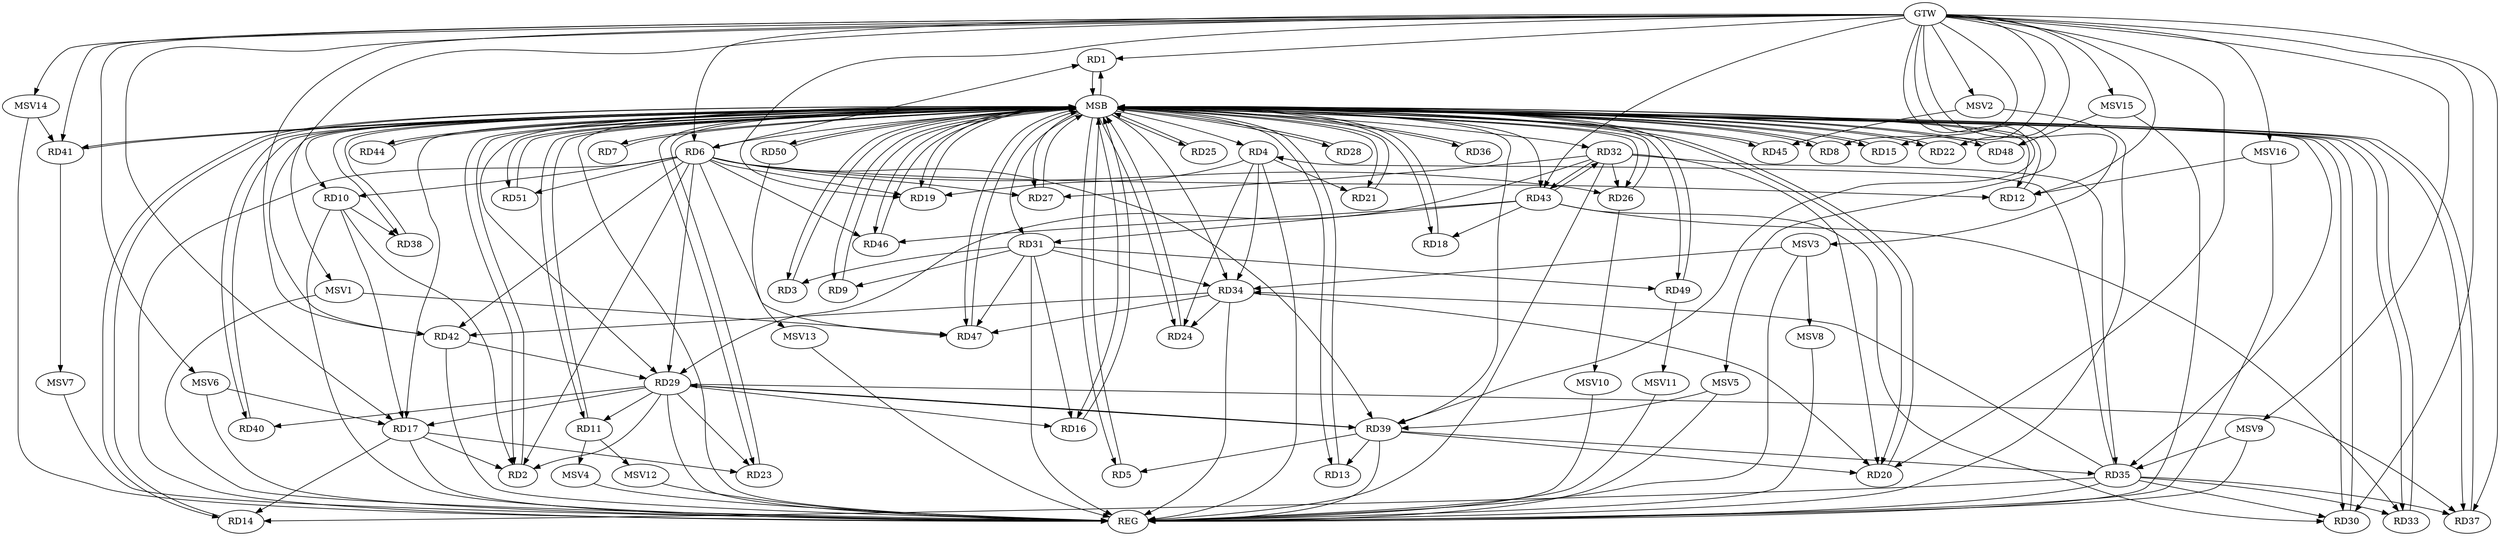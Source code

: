 strict digraph G {
  RD1 [ label="RD1" ];
  RD2 [ label="RD2" ];
  RD3 [ label="RD3" ];
  RD4 [ label="RD4" ];
  RD5 [ label="RD5" ];
  RD6 [ label="RD6" ];
  RD7 [ label="RD7" ];
  RD8 [ label="RD8" ];
  RD9 [ label="RD9" ];
  RD10 [ label="RD10" ];
  RD11 [ label="RD11" ];
  RD12 [ label="RD12" ];
  RD13 [ label="RD13" ];
  RD14 [ label="RD14" ];
  RD15 [ label="RD15" ];
  RD16 [ label="RD16" ];
  RD17 [ label="RD17" ];
  RD18 [ label="RD18" ];
  RD19 [ label="RD19" ];
  RD20 [ label="RD20" ];
  RD21 [ label="RD21" ];
  RD22 [ label="RD22" ];
  RD23 [ label="RD23" ];
  RD24 [ label="RD24" ];
  RD25 [ label="RD25" ];
  RD26 [ label="RD26" ];
  RD27 [ label="RD27" ];
  RD28 [ label="RD28" ];
  RD29 [ label="RD29" ];
  RD30 [ label="RD30" ];
  RD31 [ label="RD31" ];
  RD32 [ label="RD32" ];
  RD33 [ label="RD33" ];
  RD34 [ label="RD34" ];
  RD35 [ label="RD35" ];
  RD36 [ label="RD36" ];
  RD37 [ label="RD37" ];
  RD38 [ label="RD38" ];
  RD39 [ label="RD39" ];
  RD40 [ label="RD40" ];
  RD41 [ label="RD41" ];
  RD42 [ label="RD42" ];
  RD43 [ label="RD43" ];
  RD44 [ label="RD44" ];
  RD45 [ label="RD45" ];
  RD46 [ label="RD46" ];
  RD47 [ label="RD47" ];
  RD48 [ label="RD48" ];
  RD49 [ label="RD49" ];
  RD50 [ label="RD50" ];
  RD51 [ label="RD51" ];
  GTW [ label="GTW" ];
  REG [ label="REG" ];
  MSB [ label="MSB" ];
  MSV1 [ label="MSV1" ];
  MSV2 [ label="MSV2" ];
  MSV3 [ label="MSV3" ];
  MSV4 [ label="MSV4" ];
  MSV5 [ label="MSV5" ];
  MSV6 [ label="MSV6" ];
  MSV7 [ label="MSV7" ];
  MSV8 [ label="MSV8" ];
  MSV9 [ label="MSV9" ];
  MSV10 [ label="MSV10" ];
  MSV11 [ label="MSV11" ];
  MSV12 [ label="MSV12" ];
  MSV13 [ label="MSV13" ];
  MSV14 [ label="MSV14" ];
  MSV15 [ label="MSV15" ];
  MSV16 [ label="MSV16" ];
  RD6 -> RD1;
  RD10 -> RD2;
  RD17 -> RD2;
  RD29 -> RD2;
  RD31 -> RD3;
  RD4 -> RD19;
  RD4 -> RD21;
  RD4 -> RD24;
  RD4 -> RD34;
  RD35 -> RD4;
  RD39 -> RD5;
  RD6 -> RD19;
  RD6 -> RD27;
  RD6 -> RD29;
  RD6 -> RD39;
  RD6 -> RD42;
  RD6 -> RD46;
  RD6 -> RD47;
  RD31 -> RD9;
  RD10 -> RD17;
  RD10 -> RD38;
  RD29 -> RD11;
  RD39 -> RD13;
  RD17 -> RD14;
  RD35 -> RD14;
  RD29 -> RD16;
  RD31 -> RD16;
  RD17 -> RD23;
  RD29 -> RD17;
  RD43 -> RD18;
  RD32 -> RD20;
  RD34 -> RD20;
  RD39 -> RD20;
  RD29 -> RD23;
  RD34 -> RD24;
  RD32 -> RD26;
  RD32 -> RD27;
  RD32 -> RD29;
  RD29 -> RD37;
  RD29 -> RD39;
  RD39 -> RD29;
  RD29 -> RD40;
  RD42 -> RD29;
  RD35 -> RD30;
  RD43 -> RD30;
  RD31 -> RD34;
  RD43 -> RD31;
  RD31 -> RD47;
  RD31 -> RD49;
  RD32 -> RD35;
  RD32 -> RD43;
  RD43 -> RD32;
  RD35 -> RD33;
  RD43 -> RD33;
  RD35 -> RD34;
  RD34 -> RD42;
  RD34 -> RD47;
  RD35 -> RD37;
  RD39 -> RD35;
  RD43 -> RD46;
  GTW -> RD6;
  GTW -> RD43;
  GTW -> RD41;
  GTW -> RD37;
  GTW -> RD30;
  GTW -> RD42;
  GTW -> RD19;
  GTW -> RD15;
  GTW -> RD17;
  GTW -> RD22;
  GTW -> RD1;
  GTW -> RD39;
  GTW -> RD12;
  GTW -> RD20;
  GTW -> RD8;
  RD4 -> REG;
  RD6 -> REG;
  RD10 -> REG;
  RD17 -> REG;
  RD29 -> REG;
  RD31 -> REG;
  RD32 -> REG;
  RD34 -> REG;
  RD35 -> REG;
  RD39 -> REG;
  RD42 -> REG;
  RD1 -> MSB;
  MSB -> RD3;
  MSB -> RD4;
  MSB -> RD8;
  MSB -> RD28;
  MSB -> RD33;
  MSB -> RD40;
  MSB -> REG;
  RD2 -> MSB;
  MSB -> RD24;
  MSB -> RD26;
  MSB -> RD35;
  MSB -> RD38;
  RD3 -> MSB;
  MSB -> RD7;
  MSB -> RD12;
  MSB -> RD16;
  MSB -> RD18;
  MSB -> RD19;
  MSB -> RD21;
  MSB -> RD22;
  MSB -> RD23;
  RD5 -> MSB;
  MSB -> RD1;
  MSB -> RD14;
  MSB -> RD49;
  RD7 -> MSB;
  MSB -> RD30;
  MSB -> RD39;
  MSB -> RD42;
  MSB -> RD44;
  RD8 -> MSB;
  RD9 -> MSB;
  MSB -> RD15;
  MSB -> RD17;
  MSB -> RD37;
  MSB -> RD50;
  RD11 -> MSB;
  MSB -> RD20;
  MSB -> RD43;
  RD12 -> MSB;
  MSB -> RD5;
  MSB -> RD31;
  MSB -> RD34;
  MSB -> RD48;
  RD13 -> MSB;
  MSB -> RD6;
  MSB -> RD47;
  RD14 -> MSB;
  MSB -> RD36;
  RD15 -> MSB;
  RD16 -> MSB;
  MSB -> RD27;
  MSB -> RD41;
  MSB -> RD51;
  RD18 -> MSB;
  MSB -> RD2;
  MSB -> RD32;
  MSB -> RD46;
  RD19 -> MSB;
  RD20 -> MSB;
  MSB -> RD9;
  RD21 -> MSB;
  MSB -> RD11;
  RD22 -> MSB;
  MSB -> RD29;
  RD23 -> MSB;
  RD24 -> MSB;
  MSB -> RD13;
  RD25 -> MSB;
  MSB -> RD45;
  RD26 -> MSB;
  RD27 -> MSB;
  RD28 -> MSB;
  RD30 -> MSB;
  RD33 -> MSB;
  MSB -> RD10;
  RD36 -> MSB;
  MSB -> RD25;
  RD37 -> MSB;
  RD38 -> MSB;
  RD40 -> MSB;
  RD41 -> MSB;
  RD44 -> MSB;
  RD45 -> MSB;
  RD46 -> MSB;
  RD47 -> MSB;
  RD48 -> MSB;
  RD49 -> MSB;
  RD50 -> MSB;
  RD51 -> MSB;
  RD6 -> RD2;
  RD6 -> RD26;
  RD6 -> RD51;
  RD6 -> RD12;
  RD6 -> RD10;
  MSV1 -> RD47;
  GTW -> MSV1;
  MSV1 -> REG;
  MSV2 -> RD45;
  GTW -> MSV2;
  MSV2 -> REG;
  MSV3 -> RD34;
  GTW -> MSV3;
  MSV3 -> REG;
  RD11 -> MSV4;
  MSV4 -> REG;
  MSV5 -> RD39;
  GTW -> MSV5;
  MSV5 -> REG;
  MSV6 -> RD17;
  GTW -> MSV6;
  MSV6 -> REG;
  RD41 -> MSV7;
  MSV7 -> REG;
  MSV3 -> MSV8;
  MSV8 -> REG;
  MSV9 -> RD35;
  GTW -> MSV9;
  MSV9 -> REG;
  RD26 -> MSV10;
  MSV10 -> REG;
  RD49 -> MSV11;
  MSV11 -> REG;
  RD11 -> MSV12;
  MSV12 -> REG;
  RD50 -> MSV13;
  MSV13 -> REG;
  MSV14 -> RD41;
  GTW -> MSV14;
  MSV14 -> REG;
  MSV15 -> RD48;
  GTW -> MSV15;
  MSV15 -> REG;
  MSV16 -> RD12;
  GTW -> MSV16;
  MSV16 -> REG;
}
